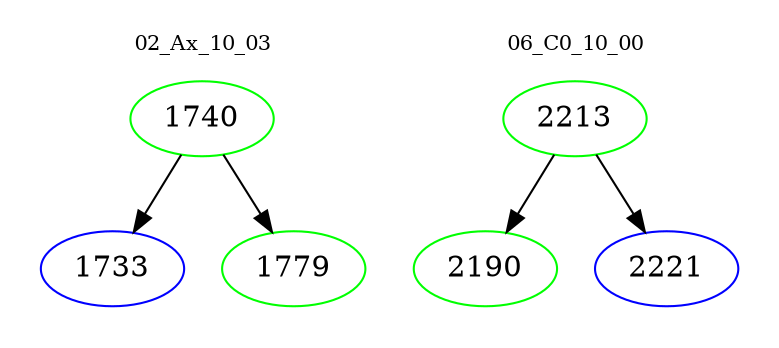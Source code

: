 digraph{
subgraph cluster_0 {
color = white
label = "02_Ax_10_03";
fontsize=10;
T0_1740 [label="1740", color="green"]
T0_1740 -> T0_1733 [color="black"]
T0_1733 [label="1733", color="blue"]
T0_1740 -> T0_1779 [color="black"]
T0_1779 [label="1779", color="green"]
}
subgraph cluster_1 {
color = white
label = "06_C0_10_00";
fontsize=10;
T1_2213 [label="2213", color="green"]
T1_2213 -> T1_2190 [color="black"]
T1_2190 [label="2190", color="green"]
T1_2213 -> T1_2221 [color="black"]
T1_2221 [label="2221", color="blue"]
}
}
